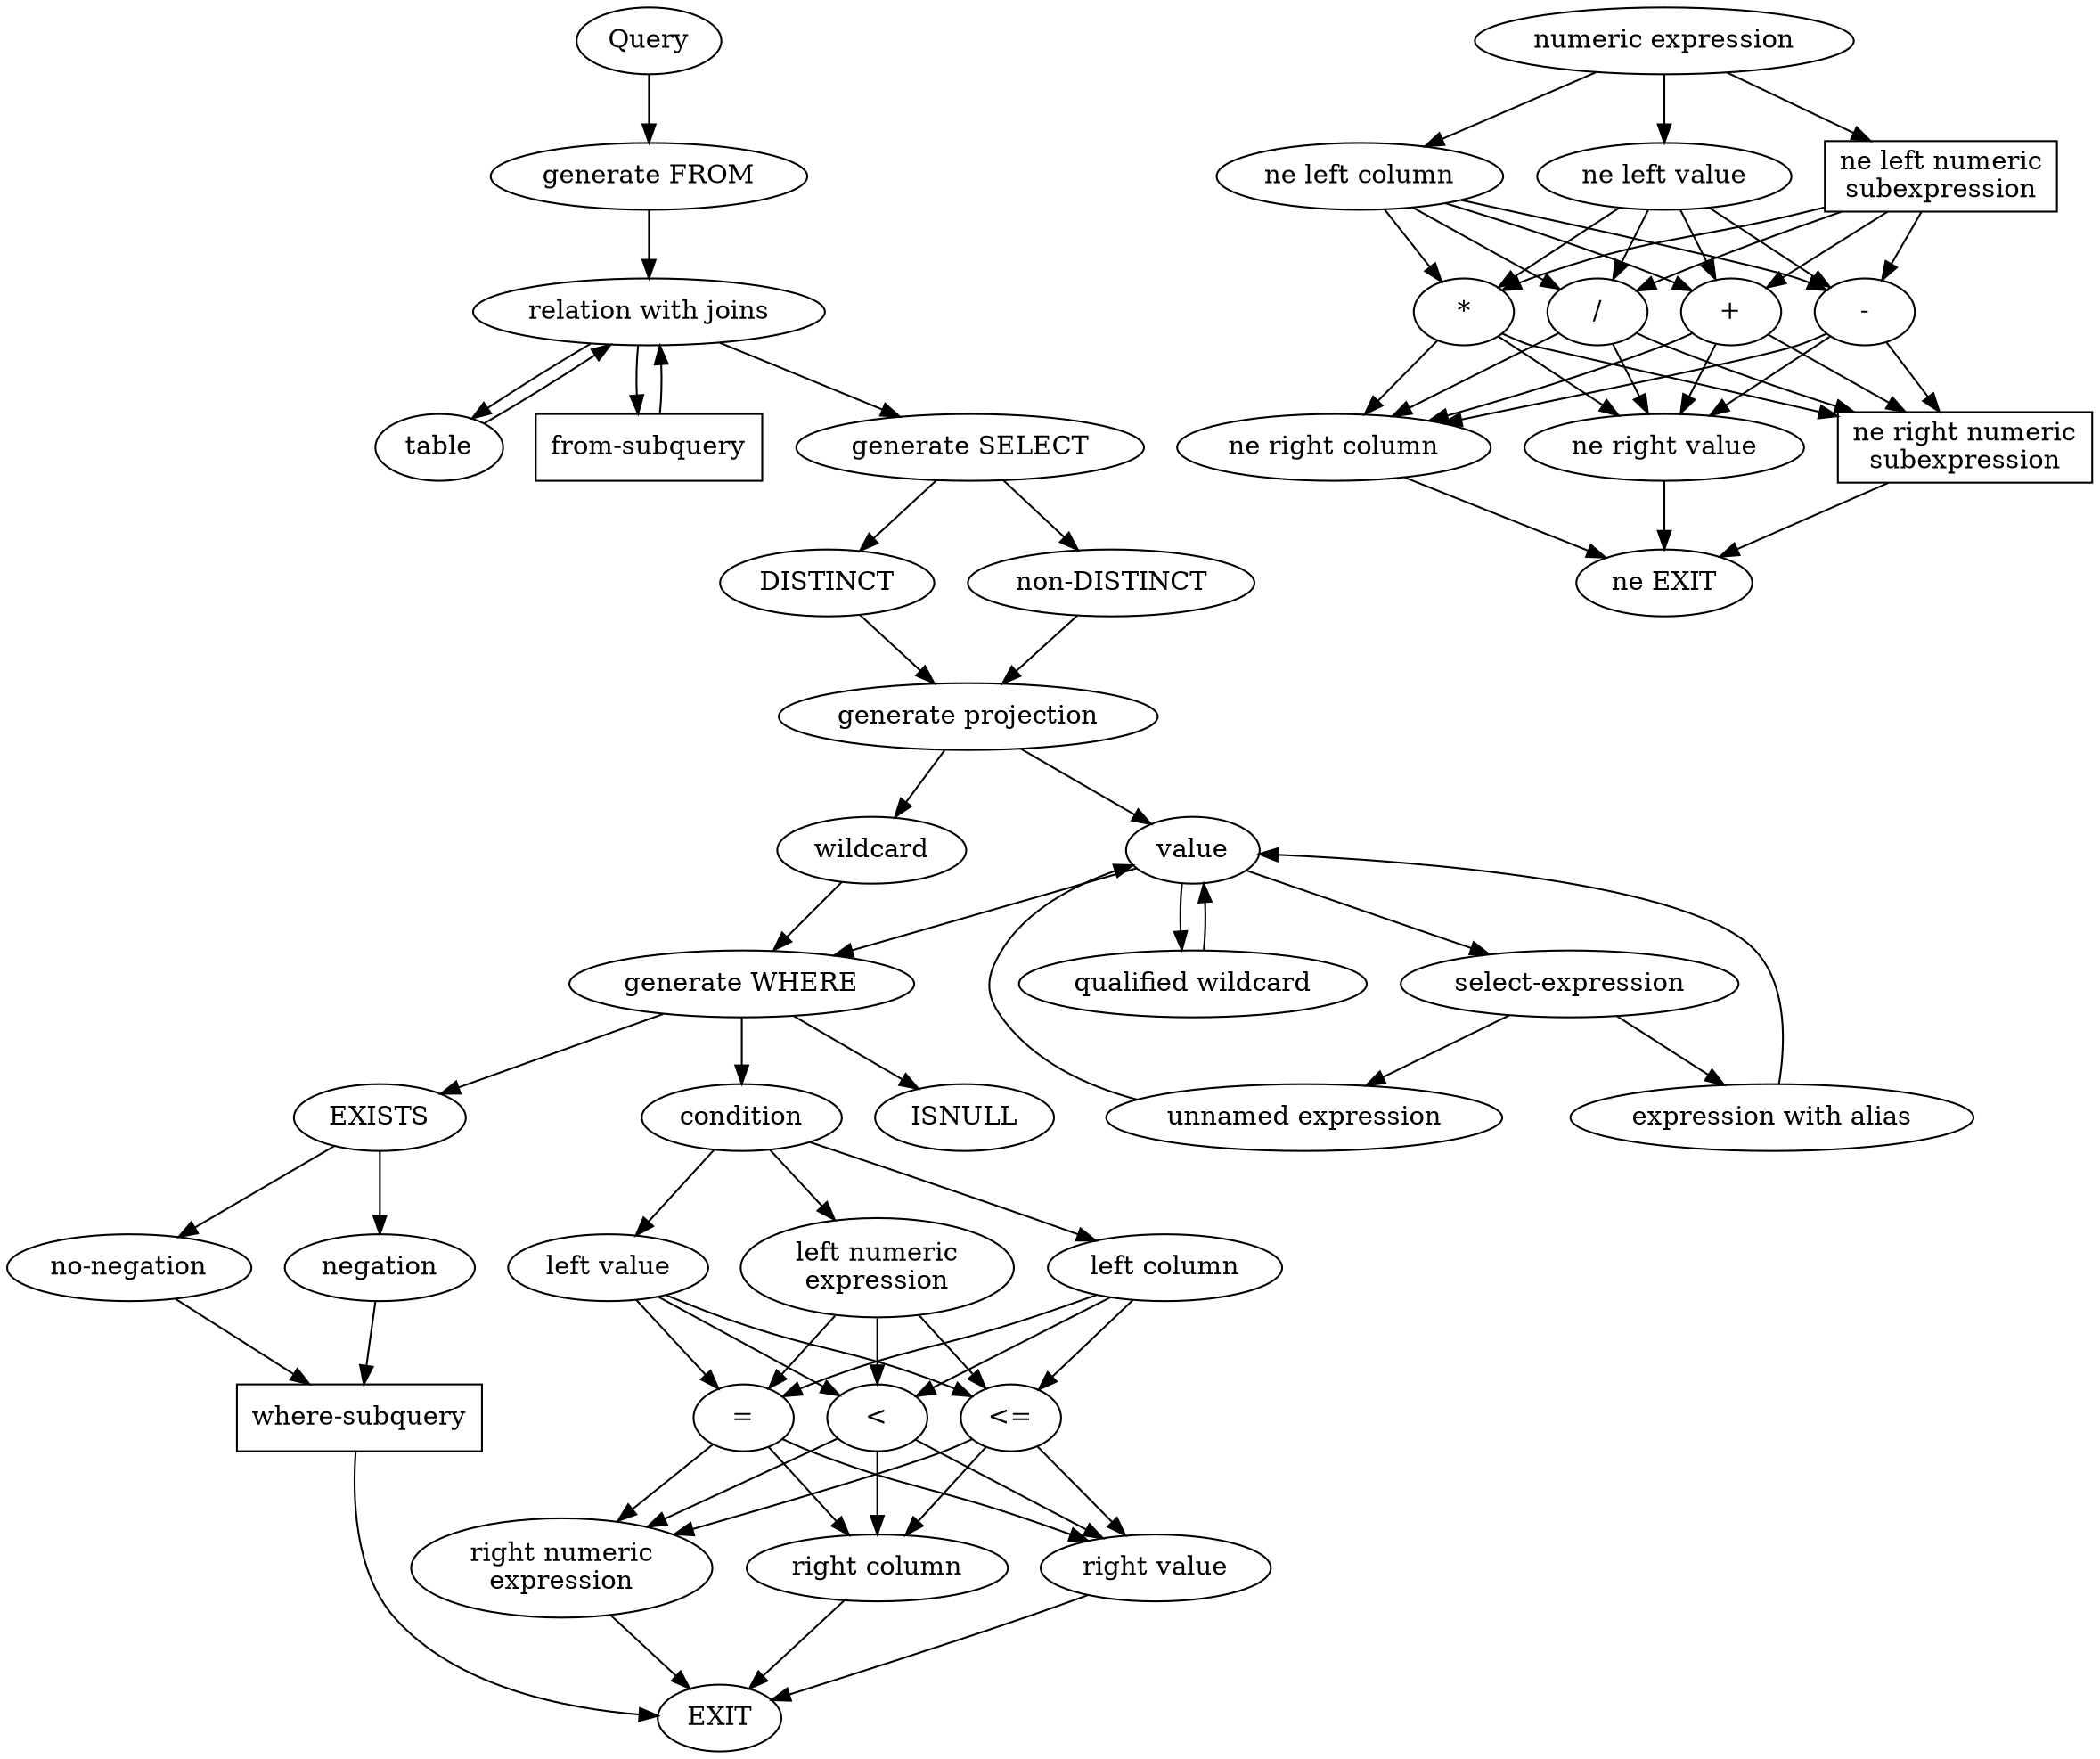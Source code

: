 digraph G {

Query -> "generate FROM"
"generate FROM" -> "relation with joins"
"relation with joins" -> "table"
"table" -> "relation with joins"
"relation with joins" -> "from-subquery"
"from-subquery" -> "relation with joins"
"from-subquery" [shape=rectangle]

"relation with joins" -> "generate SELECT"

"generate SELECT" -> DISTINCT
"generate SELECT" -> "non-DISTINCT"
DISTINCT -> "generate projection"
"non-DISTINCT" -> "generate projection"

"generate projection" -> wildcard
"generate projection" -> value
value -> "qualified wildcard"
"qualified wildcard" -> value
value -> "select-expression"
"select-expression" -> "unnamed expression"
"unnamed expression" -> value
"select-expression" -> "expression with alias"
"expression with alias" -> value

value -> "generate WHERE"
wildcard -> "generate WHERE"

"generate WHERE" -> EXISTS
EXISTS -> "negation"
EXISTS -> "no-negation"
"negation" -> "where-subquery"
"no-negation" -> "where-subquery"
"where-subquery" -> EXIT
"where-subquery" [shape=rectangle]
"generate WHERE" -> "condition"
"generate WHERE" -> "ISNULL"

"condition" -> "left column"
"condition" -> "left value"
"condition" -> "left numeric\nexpression"

"numeric expression" -> "ne left column"
"numeric expression" -> "ne left value"
"numeric expression" -> "ne left numeric\nsubexpression"
"ne left numeric\nsubexpression" [shape=rectangle]

"ne left column" -> "+"
"ne left value" -> "+"
"ne left numeric\nsubexpression" -> "+"
"ne left column" -> "-"
"ne left value" -> "-"
"ne left numeric\nsubexpression" -> "-"
"ne left column" -> "*"
"ne left value" -> "*"
"ne left numeric\nsubexpression" -> "*"
"ne left column" -> "/"
"ne left value" -> "/"
"ne left numeric\nsubexpression" -> "/"

"+" -> "ne right column"
"+" -> "ne right value"
"+" -> "ne right numeric\nsubexpression"
"-" -> "ne right column"
"-" -> "ne right value"
"-" -> "ne right numeric\nsubexpression"
"*" -> "ne right column"
"*" -> "ne right value"
"*" -> "ne right numeric\nsubexpression"
"/" -> "ne right column"
"/" -> "ne right value"
"/" -> "ne right numeric\nsubexpression"

"ne right column" -> "ne EXIT"
"ne right value" -> "ne EXIT"
"ne right numeric\nsubexpression" -> "ne EXIT"
"ne right numeric\nsubexpression" [shape=rectangle]

"left column" -> "<"
"left value" -> "<"
"left numeric\nexpression" -> "<"
"left column" -> "<="
"left value" -> "<="
"left numeric\nexpression" -> "<="
"left column" -> "="
"left value" -> "="
"left numeric\nexpression" -> "="
"<" -> "right column"
"<" -> "right value"
"<" -> "right numeric\nexpression"
"<=" -> "right column"
"<=" -> "right value"
"<=" -> "right numeric\nexpression"
"=" -> "right column"
"=" -> "right value"
"=" -> "right numeric\nexpression"

"right column" -> EXIT
"right value" -> EXIT
"right numeric\nexpression" -> EXIT
}

